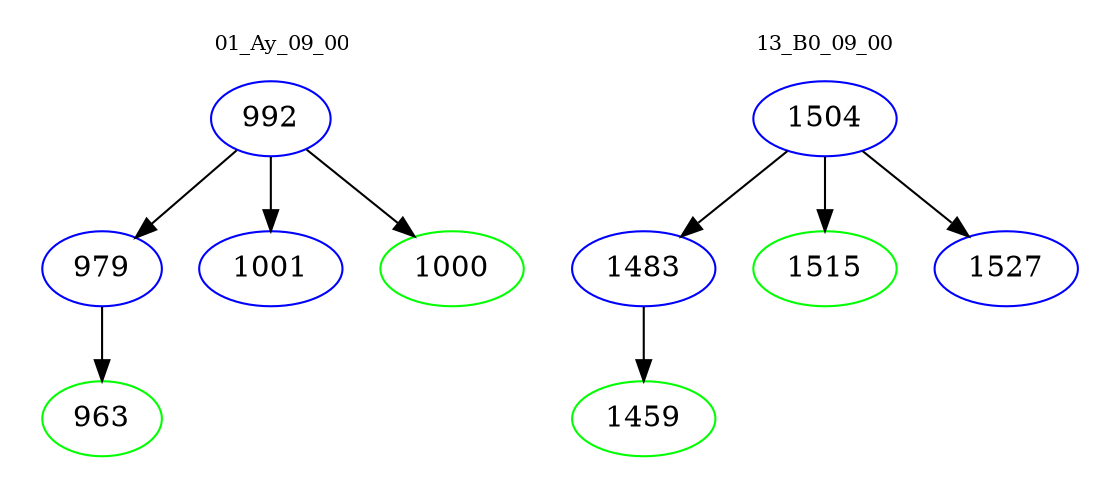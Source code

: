 digraph{
subgraph cluster_0 {
color = white
label = "01_Ay_09_00";
fontsize=10;
T0_992 [label="992", color="blue"]
T0_992 -> T0_979 [color="black"]
T0_979 [label="979", color="blue"]
T0_979 -> T0_963 [color="black"]
T0_963 [label="963", color="green"]
T0_992 -> T0_1001 [color="black"]
T0_1001 [label="1001", color="blue"]
T0_992 -> T0_1000 [color="black"]
T0_1000 [label="1000", color="green"]
}
subgraph cluster_1 {
color = white
label = "13_B0_09_00";
fontsize=10;
T1_1504 [label="1504", color="blue"]
T1_1504 -> T1_1483 [color="black"]
T1_1483 [label="1483", color="blue"]
T1_1483 -> T1_1459 [color="black"]
T1_1459 [label="1459", color="green"]
T1_1504 -> T1_1515 [color="black"]
T1_1515 [label="1515", color="green"]
T1_1504 -> T1_1527 [color="black"]
T1_1527 [label="1527", color="blue"]
}
}
